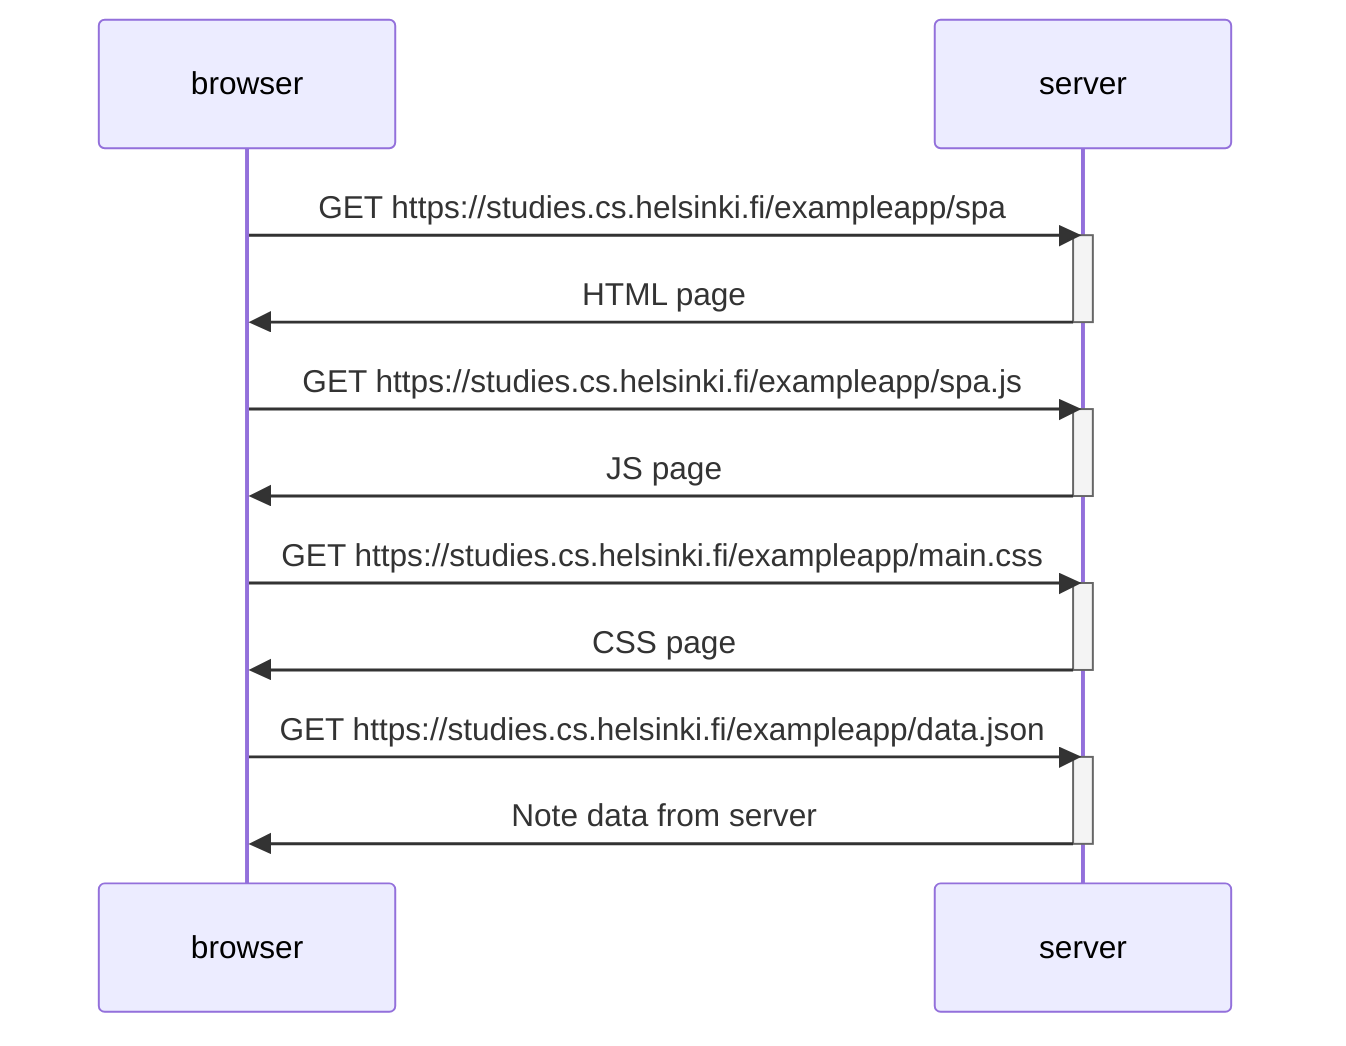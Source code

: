 sequenceDiagram
    participant browser
    participant server

    %% Dev console URLs used to make the GET reqs:

    browser->>server: GET https://studies.cs.helsinki.fi/exampleapp/spa

    activate server
    server->>browser: HTML page
    deactivate server

    browser->>server: GET https://studies.cs.helsinki.fi/exampleapp/spa.js

    activate server
    server->>browser: JS page
    deactivate server

    browser->>server: GET https://studies.cs.helsinki.fi/exampleapp/main.css

    activate server
    server->>browser: CSS page
    deactivate server


    browser->>server: GET https://studies.cs.helsinki.fi/exampleapp/data.json

    activate server
    server->>browser: Note data from server
    deactivate server